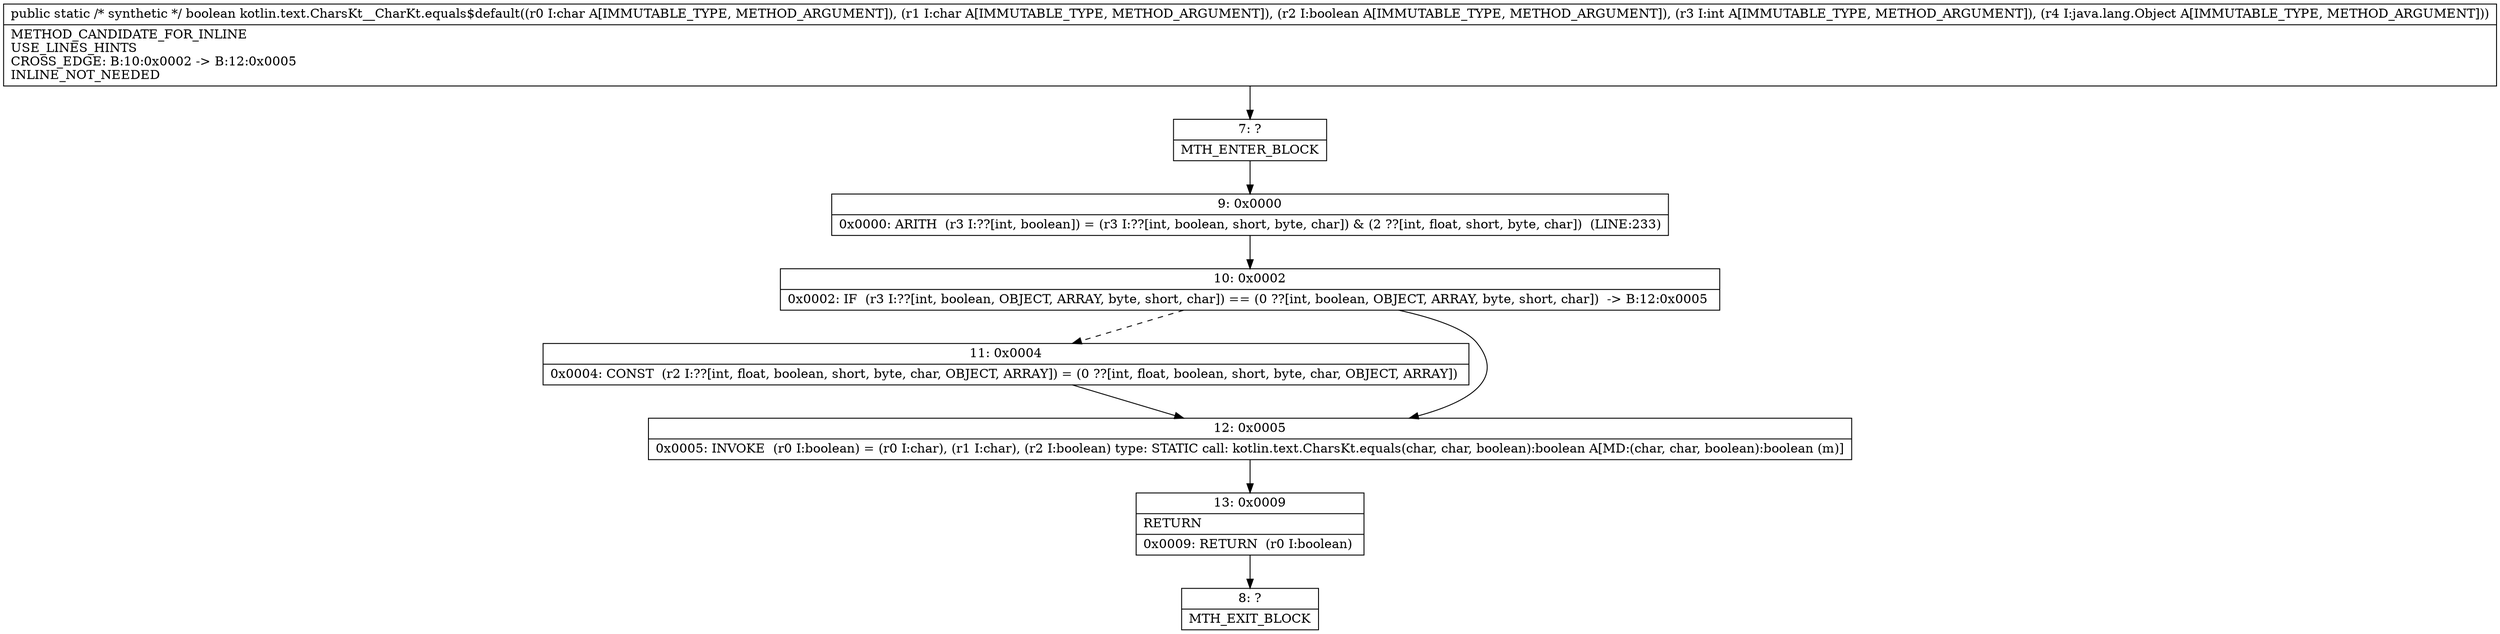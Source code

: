 digraph "CFG forkotlin.text.CharsKt__CharKt.equals$default(CCZILjava\/lang\/Object;)Z" {
Node_7 [shape=record,label="{7\:\ ?|MTH_ENTER_BLOCK\l}"];
Node_9 [shape=record,label="{9\:\ 0x0000|0x0000: ARITH  (r3 I:??[int, boolean]) = (r3 I:??[int, boolean, short, byte, char]) & (2 ??[int, float, short, byte, char])  (LINE:233)\l}"];
Node_10 [shape=record,label="{10\:\ 0x0002|0x0002: IF  (r3 I:??[int, boolean, OBJECT, ARRAY, byte, short, char]) == (0 ??[int, boolean, OBJECT, ARRAY, byte, short, char])  \-\> B:12:0x0005 \l}"];
Node_11 [shape=record,label="{11\:\ 0x0004|0x0004: CONST  (r2 I:??[int, float, boolean, short, byte, char, OBJECT, ARRAY]) = (0 ??[int, float, boolean, short, byte, char, OBJECT, ARRAY]) \l}"];
Node_12 [shape=record,label="{12\:\ 0x0005|0x0005: INVOKE  (r0 I:boolean) = (r0 I:char), (r1 I:char), (r2 I:boolean) type: STATIC call: kotlin.text.CharsKt.equals(char, char, boolean):boolean A[MD:(char, char, boolean):boolean (m)]\l}"];
Node_13 [shape=record,label="{13\:\ 0x0009|RETURN\l|0x0009: RETURN  (r0 I:boolean) \l}"];
Node_8 [shape=record,label="{8\:\ ?|MTH_EXIT_BLOCK\l}"];
MethodNode[shape=record,label="{public static \/* synthetic *\/ boolean kotlin.text.CharsKt__CharKt.equals$default((r0 I:char A[IMMUTABLE_TYPE, METHOD_ARGUMENT]), (r1 I:char A[IMMUTABLE_TYPE, METHOD_ARGUMENT]), (r2 I:boolean A[IMMUTABLE_TYPE, METHOD_ARGUMENT]), (r3 I:int A[IMMUTABLE_TYPE, METHOD_ARGUMENT]), (r4 I:java.lang.Object A[IMMUTABLE_TYPE, METHOD_ARGUMENT]))  | METHOD_CANDIDATE_FOR_INLINE\lUSE_LINES_HINTS\lCROSS_EDGE: B:10:0x0002 \-\> B:12:0x0005\lINLINE_NOT_NEEDED\l}"];
MethodNode -> Node_7;Node_7 -> Node_9;
Node_9 -> Node_10;
Node_10 -> Node_11[style=dashed];
Node_10 -> Node_12;
Node_11 -> Node_12;
Node_12 -> Node_13;
Node_13 -> Node_8;
}

